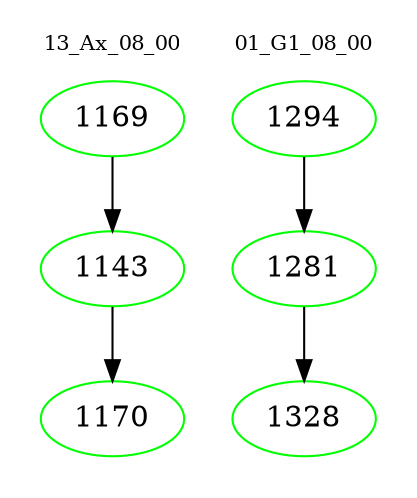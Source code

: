 digraph{
subgraph cluster_0 {
color = white
label = "13_Ax_08_00";
fontsize=10;
T0_1169 [label="1169", color="green"]
T0_1169 -> T0_1143 [color="black"]
T0_1143 [label="1143", color="green"]
T0_1143 -> T0_1170 [color="black"]
T0_1170 [label="1170", color="green"]
}
subgraph cluster_1 {
color = white
label = "01_G1_08_00";
fontsize=10;
T1_1294 [label="1294", color="green"]
T1_1294 -> T1_1281 [color="black"]
T1_1281 [label="1281", color="green"]
T1_1281 -> T1_1328 [color="black"]
T1_1328 [label="1328", color="green"]
}
}
